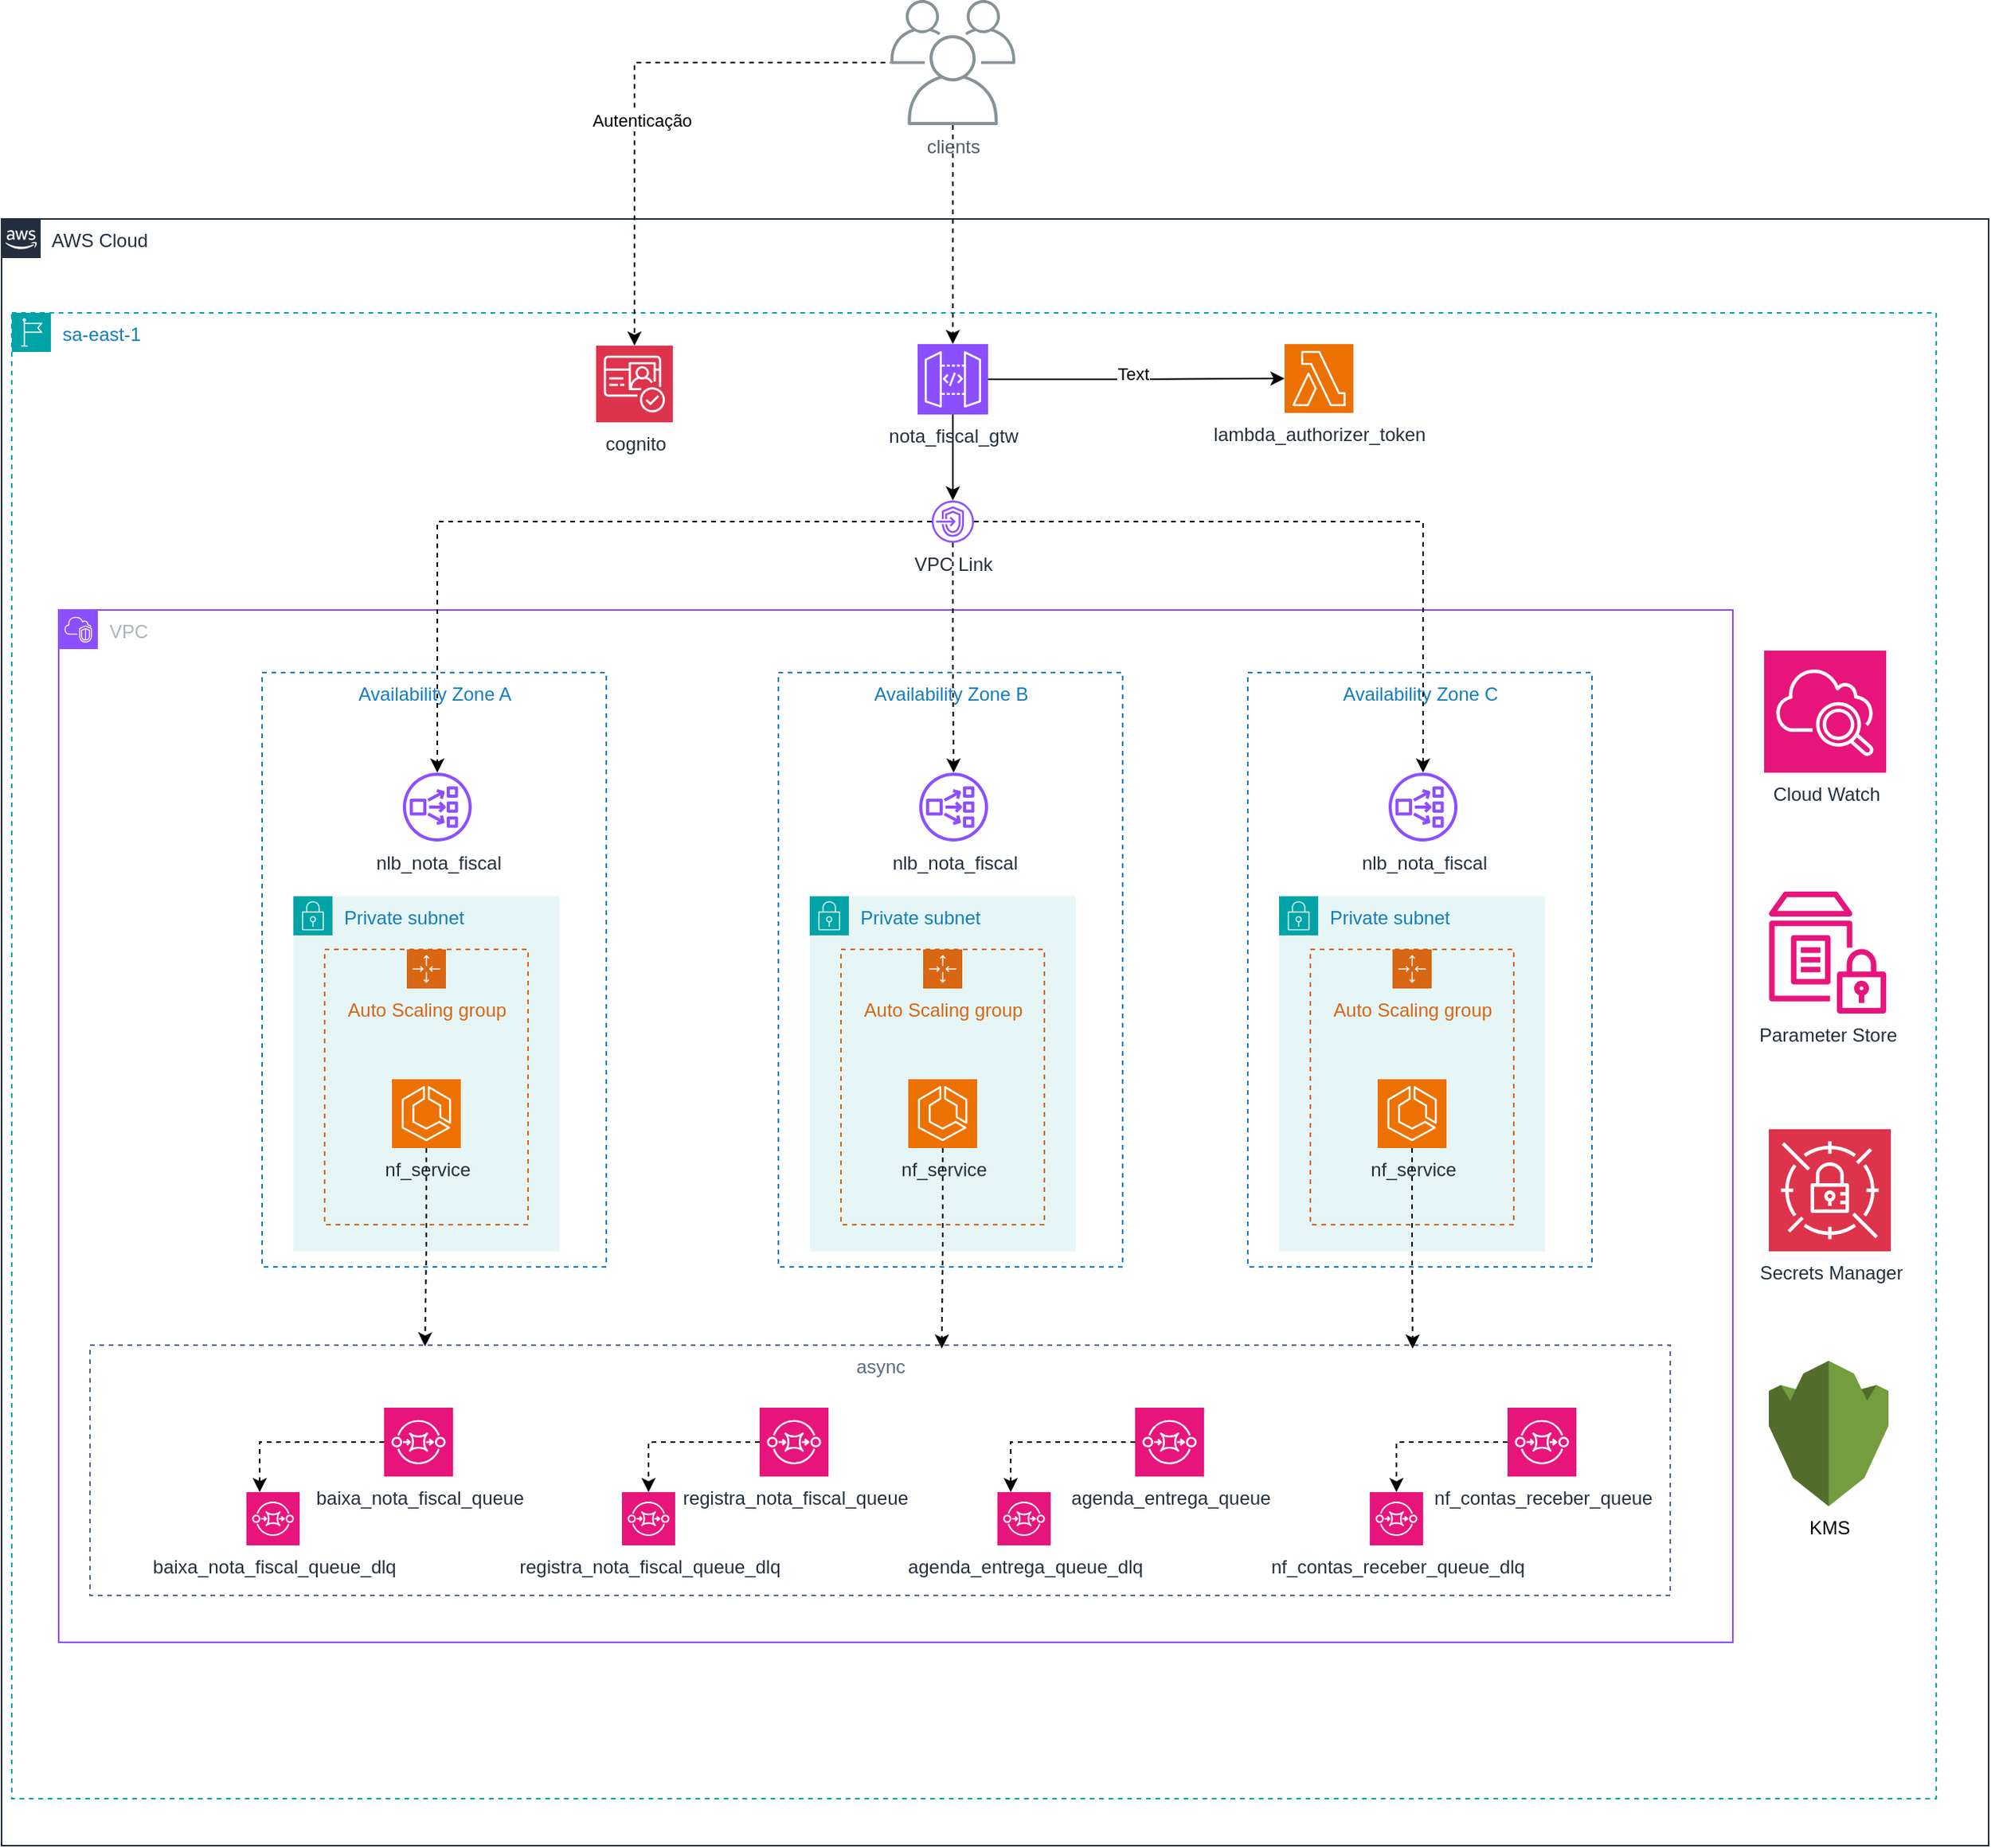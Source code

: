 <mxfile version="27.1.3">
  <diagram name="Página-1" id="UYBbEr-P3iVJ3-S_pUQv">
    <mxGraphModel dx="2736" dy="1847" grid="1" gridSize="10" guides="1" tooltips="1" connect="1" arrows="1" fold="1" page="1" pageScale="1" pageWidth="827" pageHeight="1169" math="0" shadow="0">
      <root>
        <mxCell id="0" />
        <mxCell id="1" parent="0" />
        <mxCell id="AHxhu-DeYFs74s3M6ghD-2" value="AWS Cloud" style="points=[[0,0],[0.25,0],[0.5,0],[0.75,0],[1,0],[1,0.25],[1,0.5],[1,0.75],[1,1],[0.75,1],[0.5,1],[0.25,1],[0,1],[0,0.75],[0,0.5],[0,0.25]];outlineConnect=0;gradientColor=none;html=1;whiteSpace=wrap;fontSize=12;fontStyle=0;container=1;pointerEvents=0;collapsible=0;recursiveResize=0;shape=mxgraph.aws4.group;grIcon=mxgraph.aws4.group_aws_cloud_alt;strokeColor=#232F3E;fillColor=none;verticalAlign=top;align=left;spacingLeft=30;fontColor=#232F3E;dashed=0;" parent="1" vertex="1">
          <mxGeometry x="-230" y="-70" width="1270" height="1040" as="geometry" />
        </mxCell>
        <mxCell id="4Bg8h884cxxMC-hYNa8s-2" value="sa-east-1" style="points=[[0,0],[0.25,0],[0.5,0],[0.75,0],[1,0],[1,0.25],[1,0.5],[1,0.75],[1,1],[0.75,1],[0.5,1],[0.25,1],[0,1],[0,0.75],[0,0.5],[0,0.25]];outlineConnect=0;gradientColor=none;html=1;whiteSpace=wrap;fontSize=12;fontStyle=0;container=1;pointerEvents=0;collapsible=0;recursiveResize=0;shape=mxgraph.aws4.group;grIcon=mxgraph.aws4.group_region;strokeColor=#00A4A6;fillColor=none;verticalAlign=top;align=left;spacingLeft=30;fontColor=#147EBA;dashed=1;" vertex="1" parent="AHxhu-DeYFs74s3M6ghD-2">
          <mxGeometry x="6.5" y="60" width="1230" height="950" as="geometry" />
        </mxCell>
        <mxCell id="4Bg8h884cxxMC-hYNa8s-3" value="VPC" style="points=[[0,0],[0.25,0],[0.5,0],[0.75,0],[1,0],[1,0.25],[1,0.5],[1,0.75],[1,1],[0.75,1],[0.5,1],[0.25,1],[0,1],[0,0.75],[0,0.5],[0,0.25]];outlineConnect=0;gradientColor=none;html=1;whiteSpace=wrap;fontSize=12;fontStyle=0;container=1;pointerEvents=0;collapsible=0;recursiveResize=0;shape=mxgraph.aws4.group;grIcon=mxgraph.aws4.group_vpc2;strokeColor=#8C4FFF;fillColor=none;verticalAlign=top;align=left;spacingLeft=30;fontColor=#AAB7B8;dashed=0;" vertex="1" parent="4Bg8h884cxxMC-hYNa8s-2">
          <mxGeometry x="30" y="190" width="1070" height="660" as="geometry" />
        </mxCell>
        <mxCell id="4Bg8h884cxxMC-hYNa8s-30" value="" style="group" vertex="1" connectable="0" parent="4Bg8h884cxxMC-hYNa8s-3">
          <mxGeometry x="130" y="40" width="220" height="380" as="geometry" />
        </mxCell>
        <mxCell id="4Bg8h884cxxMC-hYNa8s-7" value="Availability Zone A" style="fillColor=none;strokeColor=#147EBA;dashed=1;verticalAlign=top;fontStyle=0;fontColor=#147EBA;whiteSpace=wrap;html=1;" vertex="1" parent="4Bg8h884cxxMC-hYNa8s-30">
          <mxGeometry width="220" height="380" as="geometry" />
        </mxCell>
        <mxCell id="4Bg8h884cxxMC-hYNa8s-12" value="nlb_nota_fiscal" style="sketch=0;outlineConnect=0;fontColor=#232F3E;gradientColor=none;fillColor=#8C4FFF;strokeColor=none;dashed=0;verticalLabelPosition=bottom;verticalAlign=top;align=center;html=1;fontSize=12;fontStyle=0;aspect=fixed;pointerEvents=1;shape=mxgraph.aws4.network_load_balancer;" vertex="1" parent="4Bg8h884cxxMC-hYNa8s-30">
          <mxGeometry x="90" y="64" width="44" height="44" as="geometry" />
        </mxCell>
        <mxCell id="4Bg8h884cxxMC-hYNa8s-20" value="Private subnet" style="points=[[0,0],[0.25,0],[0.5,0],[0.75,0],[1,0],[1,0.25],[1,0.5],[1,0.75],[1,1],[0.75,1],[0.5,1],[0.25,1],[0,1],[0,0.75],[0,0.5],[0,0.25]];outlineConnect=0;gradientColor=none;html=1;whiteSpace=wrap;fontSize=12;fontStyle=0;container=1;pointerEvents=0;collapsible=0;recursiveResize=0;shape=mxgraph.aws4.group;grIcon=mxgraph.aws4.group_security_group;grStroke=0;strokeColor=#00A4A6;fillColor=#E6F6F7;verticalAlign=top;align=left;spacingLeft=30;fontColor=#147EBA;dashed=0;" vertex="1" parent="4Bg8h884cxxMC-hYNa8s-30">
          <mxGeometry x="20" y="143" width="170" height="227" as="geometry" />
        </mxCell>
        <mxCell id="4Bg8h884cxxMC-hYNa8s-26" value="Auto Scaling group" style="points=[[0,0],[0.25,0],[0.5,0],[0.75,0],[1,0],[1,0.25],[1,0.5],[1,0.75],[1,1],[0.75,1],[0.5,1],[0.25,1],[0,1],[0,0.75],[0,0.5],[0,0.25]];outlineConnect=0;gradientColor=none;html=1;whiteSpace=wrap;fontSize=12;fontStyle=0;container=1;pointerEvents=0;collapsible=0;recursiveResize=0;shape=mxgraph.aws4.groupCenter;grIcon=mxgraph.aws4.group_auto_scaling_group;grStroke=1;strokeColor=#D86613;fillColor=none;verticalAlign=top;align=center;fontColor=#D86613;dashed=1;spacingTop=25;" vertex="1" parent="4Bg8h884cxxMC-hYNa8s-20">
          <mxGeometry x="20" y="34" width="130" height="176" as="geometry" />
        </mxCell>
        <mxCell id="4Bg8h884cxxMC-hYNa8s-27" value="nf_service" style="sketch=0;points=[[0,0,0],[0.25,0,0],[0.5,0,0],[0.75,0,0],[1,0,0],[0,1,0],[0.25,1,0],[0.5,1,0],[0.75,1,0],[1,1,0],[0,0.25,0],[0,0.5,0],[0,0.75,0],[1,0.25,0],[1,0.5,0],[1,0.75,0]];outlineConnect=0;fontColor=#232F3E;fillColor=#ED7100;strokeColor=#ffffff;dashed=0;verticalLabelPosition=bottom;verticalAlign=top;align=center;html=1;fontSize=12;fontStyle=0;aspect=fixed;shape=mxgraph.aws4.resourceIcon;resIcon=mxgraph.aws4.ecs;" vertex="1" parent="4Bg8h884cxxMC-hYNa8s-30">
          <mxGeometry x="83" y="260" width="44" height="44" as="geometry" />
        </mxCell>
        <mxCell id="4Bg8h884cxxMC-hYNa8s-31" value="" style="group" vertex="1" connectable="0" parent="4Bg8h884cxxMC-hYNa8s-3">
          <mxGeometry x="460" y="40" width="220" height="380" as="geometry" />
        </mxCell>
        <mxCell id="4Bg8h884cxxMC-hYNa8s-32" value="Availability Zone B" style="fillColor=none;strokeColor=#147EBA;dashed=1;verticalAlign=top;fontStyle=0;fontColor=#147EBA;whiteSpace=wrap;html=1;" vertex="1" parent="4Bg8h884cxxMC-hYNa8s-31">
          <mxGeometry width="220" height="380" as="geometry" />
        </mxCell>
        <mxCell id="4Bg8h884cxxMC-hYNa8s-33" value="nlb_nota_fiscal" style="sketch=0;outlineConnect=0;fontColor=#232F3E;gradientColor=none;fillColor=#8C4FFF;strokeColor=none;dashed=0;verticalLabelPosition=bottom;verticalAlign=top;align=center;html=1;fontSize=12;fontStyle=0;aspect=fixed;pointerEvents=1;shape=mxgraph.aws4.network_load_balancer;" vertex="1" parent="4Bg8h884cxxMC-hYNa8s-31">
          <mxGeometry x="90" y="64" width="44" height="44" as="geometry" />
        </mxCell>
        <mxCell id="4Bg8h884cxxMC-hYNa8s-34" value="Private subnet" style="points=[[0,0],[0.25,0],[0.5,0],[0.75,0],[1,0],[1,0.25],[1,0.5],[1,0.75],[1,1],[0.75,1],[0.5,1],[0.25,1],[0,1],[0,0.75],[0,0.5],[0,0.25]];outlineConnect=0;gradientColor=none;html=1;whiteSpace=wrap;fontSize=12;fontStyle=0;container=1;pointerEvents=0;collapsible=0;recursiveResize=0;shape=mxgraph.aws4.group;grIcon=mxgraph.aws4.group_security_group;grStroke=0;strokeColor=#00A4A6;fillColor=#E6F6F7;verticalAlign=top;align=left;spacingLeft=30;fontColor=#147EBA;dashed=0;" vertex="1" parent="4Bg8h884cxxMC-hYNa8s-31">
          <mxGeometry x="20" y="143" width="170" height="227" as="geometry" />
        </mxCell>
        <mxCell id="4Bg8h884cxxMC-hYNa8s-35" value="Auto Scaling group" style="points=[[0,0],[0.25,0],[0.5,0],[0.75,0],[1,0],[1,0.25],[1,0.5],[1,0.75],[1,1],[0.75,1],[0.5,1],[0.25,1],[0,1],[0,0.75],[0,0.5],[0,0.25]];outlineConnect=0;gradientColor=none;html=1;whiteSpace=wrap;fontSize=12;fontStyle=0;container=1;pointerEvents=0;collapsible=0;recursiveResize=0;shape=mxgraph.aws4.groupCenter;grIcon=mxgraph.aws4.group_auto_scaling_group;grStroke=1;strokeColor=#D86613;fillColor=none;verticalAlign=top;align=center;fontColor=#D86613;dashed=1;spacingTop=25;" vertex="1" parent="4Bg8h884cxxMC-hYNa8s-34">
          <mxGeometry x="20" y="34" width="130" height="176" as="geometry" />
        </mxCell>
        <mxCell id="4Bg8h884cxxMC-hYNa8s-36" value="nf_service" style="sketch=0;points=[[0,0,0],[0.25,0,0],[0.5,0,0],[0.75,0,0],[1,0,0],[0,1,0],[0.25,1,0],[0.5,1,0],[0.75,1,0],[1,1,0],[0,0.25,0],[0,0.5,0],[0,0.75,0],[1,0.25,0],[1,0.5,0],[1,0.75,0]];outlineConnect=0;fontColor=#232F3E;fillColor=#ED7100;strokeColor=#ffffff;dashed=0;verticalLabelPosition=bottom;verticalAlign=top;align=center;html=1;fontSize=12;fontStyle=0;aspect=fixed;shape=mxgraph.aws4.resourceIcon;resIcon=mxgraph.aws4.ecs;" vertex="1" parent="4Bg8h884cxxMC-hYNa8s-31">
          <mxGeometry x="83" y="260" width="44" height="44" as="geometry" />
        </mxCell>
        <mxCell id="4Bg8h884cxxMC-hYNa8s-54" value="" style="group" vertex="1" connectable="0" parent="4Bg8h884cxxMC-hYNa8s-3">
          <mxGeometry x="760" y="40" width="220" height="380" as="geometry" />
        </mxCell>
        <mxCell id="4Bg8h884cxxMC-hYNa8s-55" value="Availability Zone C" style="fillColor=none;strokeColor=#147EBA;dashed=1;verticalAlign=top;fontStyle=0;fontColor=#147EBA;whiteSpace=wrap;html=1;" vertex="1" parent="4Bg8h884cxxMC-hYNa8s-54">
          <mxGeometry width="220" height="380" as="geometry" />
        </mxCell>
        <mxCell id="4Bg8h884cxxMC-hYNa8s-56" value="nlb_nota_fiscal" style="sketch=0;outlineConnect=0;fontColor=#232F3E;gradientColor=none;fillColor=#8C4FFF;strokeColor=none;dashed=0;verticalLabelPosition=bottom;verticalAlign=top;align=center;html=1;fontSize=12;fontStyle=0;aspect=fixed;pointerEvents=1;shape=mxgraph.aws4.network_load_balancer;" vertex="1" parent="4Bg8h884cxxMC-hYNa8s-54">
          <mxGeometry x="90" y="64" width="44" height="44" as="geometry" />
        </mxCell>
        <mxCell id="4Bg8h884cxxMC-hYNa8s-57" value="Private subnet" style="points=[[0,0],[0.25,0],[0.5,0],[0.75,0],[1,0],[1,0.25],[1,0.5],[1,0.75],[1,1],[0.75,1],[0.5,1],[0.25,1],[0,1],[0,0.75],[0,0.5],[0,0.25]];outlineConnect=0;gradientColor=none;html=1;whiteSpace=wrap;fontSize=12;fontStyle=0;container=1;pointerEvents=0;collapsible=0;recursiveResize=0;shape=mxgraph.aws4.group;grIcon=mxgraph.aws4.group_security_group;grStroke=0;strokeColor=#00A4A6;fillColor=#E6F6F7;verticalAlign=top;align=left;spacingLeft=30;fontColor=#147EBA;dashed=0;" vertex="1" parent="4Bg8h884cxxMC-hYNa8s-54">
          <mxGeometry x="20" y="143" width="170" height="227" as="geometry" />
        </mxCell>
        <mxCell id="4Bg8h884cxxMC-hYNa8s-58" value="Auto Scaling group" style="points=[[0,0],[0.25,0],[0.5,0],[0.75,0],[1,0],[1,0.25],[1,0.5],[1,0.75],[1,1],[0.75,1],[0.5,1],[0.25,1],[0,1],[0,0.75],[0,0.5],[0,0.25]];outlineConnect=0;gradientColor=none;html=1;whiteSpace=wrap;fontSize=12;fontStyle=0;container=1;pointerEvents=0;collapsible=0;recursiveResize=0;shape=mxgraph.aws4.groupCenter;grIcon=mxgraph.aws4.group_auto_scaling_group;grStroke=1;strokeColor=#D86613;fillColor=none;verticalAlign=top;align=center;fontColor=#D86613;dashed=1;spacingTop=25;" vertex="1" parent="4Bg8h884cxxMC-hYNa8s-57">
          <mxGeometry x="20" y="34" width="130" height="176" as="geometry" />
        </mxCell>
        <mxCell id="4Bg8h884cxxMC-hYNa8s-59" value="nf_service" style="sketch=0;points=[[0,0,0],[0.25,0,0],[0.5,0,0],[0.75,0,0],[1,0,0],[0,1,0],[0.25,1,0],[0.5,1,0],[0.75,1,0],[1,1,0],[0,0.25,0],[0,0.5,0],[0,0.75,0],[1,0.25,0],[1,0.5,0],[1,0.75,0]];outlineConnect=0;fontColor=#232F3E;fillColor=#ED7100;strokeColor=#ffffff;dashed=0;verticalLabelPosition=bottom;verticalAlign=top;align=center;html=1;fontSize=12;fontStyle=0;aspect=fixed;shape=mxgraph.aws4.resourceIcon;resIcon=mxgraph.aws4.ecs;" vertex="1" parent="4Bg8h884cxxMC-hYNa8s-54">
          <mxGeometry x="83" y="260" width="44" height="44" as="geometry" />
        </mxCell>
        <mxCell id="4Bg8h884cxxMC-hYNa8s-70" value="baixa_nota_fiscal_queue" style="sketch=0;points=[[0,0,0],[0.25,0,0],[0.5,0,0],[0.75,0,0],[1,0,0],[0,1,0],[0.25,1,0],[0.5,1,0],[0.75,1,0],[1,1,0],[0,0.25,0],[0,0.5,0],[0,0.75,0],[1,0.25,0],[1,0.5,0],[1,0.75,0]];outlineConnect=0;fontColor=#232F3E;fillColor=#E7157B;strokeColor=#ffffff;dashed=0;verticalLabelPosition=bottom;verticalAlign=top;align=center;html=1;fontSize=12;fontStyle=0;aspect=fixed;shape=mxgraph.aws4.resourceIcon;resIcon=mxgraph.aws4.sqs;" vertex="1" parent="4Bg8h884cxxMC-hYNa8s-3">
          <mxGeometry x="208" y="510" width="44" height="44" as="geometry" />
        </mxCell>
        <mxCell id="4Bg8h884cxxMC-hYNa8s-71" value="baixa_nota_fiscal_queue_dlq" style="sketch=0;points=[[0,0,0],[0.25,0,0],[0.5,0,0],[0.75,0,0],[1,0,0],[0,1,0],[0.25,1,0],[0.5,1,0],[0.75,1,0],[1,1,0],[0,0.25,0],[0,0.5,0],[0,0.75,0],[1,0.25,0],[1,0.5,0],[1,0.75,0]];outlineConnect=0;fontColor=#232F3E;fillColor=#E7157B;strokeColor=#ffffff;dashed=0;verticalLabelPosition=bottom;verticalAlign=top;align=center;html=1;fontSize=12;fontStyle=0;aspect=fixed;shape=mxgraph.aws4.resourceIcon;resIcon=mxgraph.aws4.sqs;" vertex="1" parent="4Bg8h884cxxMC-hYNa8s-3">
          <mxGeometry x="120" y="564" width="34" height="34" as="geometry" />
        </mxCell>
        <mxCell id="4Bg8h884cxxMC-hYNa8s-73" style="edgeStyle=orthogonalEdgeStyle;rounded=0;orthogonalLoop=1;jettySize=auto;html=1;entryX=0.25;entryY=0;entryDx=0;entryDy=0;entryPerimeter=0;dashed=1;" edge="1" parent="4Bg8h884cxxMC-hYNa8s-3" source="4Bg8h884cxxMC-hYNa8s-70" target="4Bg8h884cxxMC-hYNa8s-71">
          <mxGeometry relative="1" as="geometry" />
        </mxCell>
        <mxCell id="4Bg8h884cxxMC-hYNa8s-83" style="edgeStyle=orthogonalEdgeStyle;rounded=0;orthogonalLoop=1;jettySize=auto;html=1;dashed=1;" edge="1" parent="4Bg8h884cxxMC-hYNa8s-3" source="4Bg8h884cxxMC-hYNa8s-76" target="4Bg8h884cxxMC-hYNa8s-77">
          <mxGeometry relative="1" as="geometry" />
        </mxCell>
        <mxCell id="4Bg8h884cxxMC-hYNa8s-76" value="registra_nota_fiscal_queue" style="sketch=0;points=[[0,0,0],[0.25,0,0],[0.5,0,0],[0.75,0,0],[1,0,0],[0,1,0],[0.25,1,0],[0.5,1,0],[0.75,1,0],[1,1,0],[0,0.25,0],[0,0.5,0],[0,0.75,0],[1,0.25,0],[1,0.5,0],[1,0.75,0]];outlineConnect=0;fontColor=#232F3E;fillColor=#E7157B;strokeColor=#ffffff;dashed=0;verticalLabelPosition=bottom;verticalAlign=top;align=center;html=1;fontSize=12;fontStyle=0;aspect=fixed;shape=mxgraph.aws4.resourceIcon;resIcon=mxgraph.aws4.sqs;" vertex="1" parent="4Bg8h884cxxMC-hYNa8s-3">
          <mxGeometry x="448" y="510" width="44" height="44" as="geometry" />
        </mxCell>
        <mxCell id="4Bg8h884cxxMC-hYNa8s-77" value="registra_nota_fiscal_queue_dlq" style="sketch=0;points=[[0,0,0],[0.25,0,0],[0.5,0,0],[0.75,0,0],[1,0,0],[0,1,0],[0.25,1,0],[0.5,1,0],[0.75,1,0],[1,1,0],[0,0.25,0],[0,0.5,0],[0,0.75,0],[1,0.25,0],[1,0.5,0],[1,0.75,0]];outlineConnect=0;fontColor=#232F3E;fillColor=#E7157B;strokeColor=#ffffff;dashed=0;verticalLabelPosition=bottom;verticalAlign=top;align=center;html=1;fontSize=12;fontStyle=0;aspect=fixed;shape=mxgraph.aws4.resourceIcon;resIcon=mxgraph.aws4.sqs;" vertex="1" parent="4Bg8h884cxxMC-hYNa8s-3">
          <mxGeometry x="360" y="564" width="34" height="34" as="geometry" />
        </mxCell>
        <mxCell id="4Bg8h884cxxMC-hYNa8s-78" value="agenda_entrega_queue" style="sketch=0;points=[[0,0,0],[0.25,0,0],[0.5,0,0],[0.75,0,0],[1,0,0],[0,1,0],[0.25,1,0],[0.5,1,0],[0.75,1,0],[1,1,0],[0,0.25,0],[0,0.5,0],[0,0.75,0],[1,0.25,0],[1,0.5,0],[1,0.75,0]];outlineConnect=0;fontColor=#232F3E;fillColor=#E7157B;strokeColor=#ffffff;dashed=0;verticalLabelPosition=bottom;verticalAlign=top;align=center;html=1;fontSize=12;fontStyle=0;aspect=fixed;shape=mxgraph.aws4.resourceIcon;resIcon=mxgraph.aws4.sqs;" vertex="1" parent="4Bg8h884cxxMC-hYNa8s-3">
          <mxGeometry x="688" y="510" width="44" height="44" as="geometry" />
        </mxCell>
        <mxCell id="4Bg8h884cxxMC-hYNa8s-79" value="agenda_entrega_queue_dlq" style="sketch=0;points=[[0,0,0],[0.25,0,0],[0.5,0,0],[0.75,0,0],[1,0,0],[0,1,0],[0.25,1,0],[0.5,1,0],[0.75,1,0],[1,1,0],[0,0.25,0],[0,0.5,0],[0,0.75,0],[1,0.25,0],[1,0.5,0],[1,0.75,0]];outlineConnect=0;fontColor=#232F3E;fillColor=#E7157B;strokeColor=#ffffff;dashed=0;verticalLabelPosition=bottom;verticalAlign=top;align=center;html=1;fontSize=12;fontStyle=0;aspect=fixed;shape=mxgraph.aws4.resourceIcon;resIcon=mxgraph.aws4.sqs;" vertex="1" parent="4Bg8h884cxxMC-hYNa8s-3">
          <mxGeometry x="600" y="564" width="34" height="34" as="geometry" />
        </mxCell>
        <mxCell id="4Bg8h884cxxMC-hYNa8s-80" value="nf_contas_receber_queue" style="sketch=0;points=[[0,0,0],[0.25,0,0],[0.5,0,0],[0.75,0,0],[1,0,0],[0,1,0],[0.25,1,0],[0.5,1,0],[0.75,1,0],[1,1,0],[0,0.25,0],[0,0.5,0],[0,0.75,0],[1,0.25,0],[1,0.5,0],[1,0.75,0]];outlineConnect=0;fontColor=#232F3E;fillColor=#E7157B;strokeColor=#ffffff;dashed=0;verticalLabelPosition=bottom;verticalAlign=top;align=center;html=1;fontSize=12;fontStyle=0;aspect=fixed;shape=mxgraph.aws4.resourceIcon;resIcon=mxgraph.aws4.sqs;" vertex="1" parent="4Bg8h884cxxMC-hYNa8s-3">
          <mxGeometry x="926" y="510" width="44" height="44" as="geometry" />
        </mxCell>
        <mxCell id="4Bg8h884cxxMC-hYNa8s-81" value="nf_contas_receber_queue_dlq" style="sketch=0;points=[[0,0,0],[0.25,0,0],[0.5,0,0],[0.75,0,0],[1,0,0],[0,1,0],[0.25,1,0],[0.5,1,0],[0.75,1,0],[1,1,0],[0,0.25,0],[0,0.5,0],[0,0.75,0],[1,0.25,0],[1,0.5,0],[1,0.75,0]];outlineConnect=0;fontColor=#232F3E;fillColor=#E7157B;strokeColor=#ffffff;dashed=0;verticalLabelPosition=bottom;verticalAlign=top;align=center;html=1;fontSize=12;fontStyle=0;aspect=fixed;shape=mxgraph.aws4.resourceIcon;resIcon=mxgraph.aws4.sqs;" vertex="1" parent="4Bg8h884cxxMC-hYNa8s-3">
          <mxGeometry x="838" y="564" width="34" height="34" as="geometry" />
        </mxCell>
        <mxCell id="4Bg8h884cxxMC-hYNa8s-84" style="edgeStyle=orthogonalEdgeStyle;rounded=0;orthogonalLoop=1;jettySize=auto;html=1;entryX=0.25;entryY=0;entryDx=0;entryDy=0;entryPerimeter=0;dashed=1;" edge="1" parent="4Bg8h884cxxMC-hYNa8s-3" source="4Bg8h884cxxMC-hYNa8s-78" target="4Bg8h884cxxMC-hYNa8s-79">
          <mxGeometry relative="1" as="geometry" />
        </mxCell>
        <mxCell id="4Bg8h884cxxMC-hYNa8s-85" style="edgeStyle=orthogonalEdgeStyle;rounded=0;orthogonalLoop=1;jettySize=auto;html=1;entryX=0.5;entryY=0;entryDx=0;entryDy=0;entryPerimeter=0;dashed=1;" edge="1" parent="4Bg8h884cxxMC-hYNa8s-3" source="4Bg8h884cxxMC-hYNa8s-80" target="4Bg8h884cxxMC-hYNa8s-81">
          <mxGeometry relative="1" as="geometry" />
        </mxCell>
        <mxCell id="4Bg8h884cxxMC-hYNa8s-89" value="async" style="fillColor=none;strokeColor=#5A6C86;dashed=1;verticalAlign=top;fontStyle=0;fontColor=#5A6C86;whiteSpace=wrap;html=1;" vertex="1" parent="4Bg8h884cxxMC-hYNa8s-3">
          <mxGeometry x="20" y="470" width="1010" height="160" as="geometry" />
        </mxCell>
        <mxCell id="4Bg8h884cxxMC-hYNa8s-91" style="edgeStyle=orthogonalEdgeStyle;rounded=0;orthogonalLoop=1;jettySize=auto;html=1;entryX=0.539;entryY=0.014;entryDx=0;entryDy=0;entryPerimeter=0;dashed=1;" edge="1" parent="4Bg8h884cxxMC-hYNa8s-3" source="4Bg8h884cxxMC-hYNa8s-36" target="4Bg8h884cxxMC-hYNa8s-89">
          <mxGeometry relative="1" as="geometry" />
        </mxCell>
        <mxCell id="4Bg8h884cxxMC-hYNa8s-92" style="edgeStyle=orthogonalEdgeStyle;rounded=0;orthogonalLoop=1;jettySize=auto;html=1;entryX=0.212;entryY=0.005;entryDx=0;entryDy=0;entryPerimeter=0;dashed=1;" edge="1" parent="4Bg8h884cxxMC-hYNa8s-3" source="4Bg8h884cxxMC-hYNa8s-27" target="4Bg8h884cxxMC-hYNa8s-89">
          <mxGeometry relative="1" as="geometry" />
        </mxCell>
        <mxCell id="4Bg8h884cxxMC-hYNa8s-94" style="edgeStyle=orthogonalEdgeStyle;rounded=0;orthogonalLoop=1;jettySize=auto;html=1;entryX=0.837;entryY=0.014;entryDx=0;entryDy=0;entryPerimeter=0;dashed=1;" edge="1" parent="4Bg8h884cxxMC-hYNa8s-3" source="4Bg8h884cxxMC-hYNa8s-59" target="4Bg8h884cxxMC-hYNa8s-89">
          <mxGeometry relative="1" as="geometry" />
        </mxCell>
        <mxCell id="4Bg8h884cxxMC-hYNa8s-63" style="edgeStyle=orthogonalEdgeStyle;rounded=0;orthogonalLoop=1;jettySize=auto;html=1;" edge="1" parent="4Bg8h884cxxMC-hYNa8s-2" source="4Bg8h884cxxMC-hYNa8s-5" target="4Bg8h884cxxMC-hYNa8s-62">
          <mxGeometry relative="1" as="geometry" />
        </mxCell>
        <mxCell id="4Bg8h884cxxMC-hYNa8s-99" style="edgeStyle=orthogonalEdgeStyle;rounded=0;orthogonalLoop=1;jettySize=auto;html=1;" edge="1" parent="4Bg8h884cxxMC-hYNa8s-2" source="4Bg8h884cxxMC-hYNa8s-5" target="4Bg8h884cxxMC-hYNa8s-98">
          <mxGeometry relative="1" as="geometry" />
        </mxCell>
        <mxCell id="4Bg8h884cxxMC-hYNa8s-103" value="Text" style="edgeLabel;html=1;align=center;verticalAlign=middle;resizable=0;points=[];" vertex="1" connectable="0" parent="4Bg8h884cxxMC-hYNa8s-99">
          <mxGeometry x="-0.041" y="4" relative="1" as="geometry">
            <mxPoint x="1" as="offset" />
          </mxGeometry>
        </mxCell>
        <mxCell id="4Bg8h884cxxMC-hYNa8s-5" value="nota_fiscal_gtw" style="sketch=0;points=[[0,0,0],[0.25,0,0],[0.5,0,0],[0.75,0,0],[1,0,0],[0,1,0],[0.25,1,0],[0.5,1,0],[0.75,1,0],[1,1,0],[0,0.25,0],[0,0.5,0],[0,0.75,0],[1,0.25,0],[1,0.5,0],[1,0.75,0]];outlineConnect=0;fontColor=#232F3E;fillColor=#8C4FFF;strokeColor=#ffffff;dashed=0;verticalLabelPosition=bottom;verticalAlign=top;align=center;html=1;fontSize=12;fontStyle=0;aspect=fixed;shape=mxgraph.aws4.resourceIcon;resIcon=mxgraph.aws4.api_gateway;" vertex="1" parent="4Bg8h884cxxMC-hYNa8s-2">
          <mxGeometry x="579" y="20" width="45" height="45" as="geometry" />
        </mxCell>
        <mxCell id="4Bg8h884cxxMC-hYNa8s-64" style="edgeStyle=orthogonalEdgeStyle;rounded=0;orthogonalLoop=1;jettySize=auto;html=1;dashed=1;" edge="1" parent="4Bg8h884cxxMC-hYNa8s-2" source="4Bg8h884cxxMC-hYNa8s-62" target="4Bg8h884cxxMC-hYNa8s-12">
          <mxGeometry relative="1" as="geometry" />
        </mxCell>
        <mxCell id="4Bg8h884cxxMC-hYNa8s-65" style="edgeStyle=orthogonalEdgeStyle;rounded=0;orthogonalLoop=1;jettySize=auto;html=1;dashed=1;" edge="1" parent="4Bg8h884cxxMC-hYNa8s-2" source="4Bg8h884cxxMC-hYNa8s-62" target="4Bg8h884cxxMC-hYNa8s-33">
          <mxGeometry relative="1" as="geometry" />
        </mxCell>
        <mxCell id="4Bg8h884cxxMC-hYNa8s-66" style="edgeStyle=orthogonalEdgeStyle;rounded=0;orthogonalLoop=1;jettySize=auto;html=1;dashed=1;" edge="1" parent="4Bg8h884cxxMC-hYNa8s-2" source="4Bg8h884cxxMC-hYNa8s-62" target="4Bg8h884cxxMC-hYNa8s-56">
          <mxGeometry relative="1" as="geometry" />
        </mxCell>
        <mxCell id="4Bg8h884cxxMC-hYNa8s-62" value="VPC Link" style="sketch=0;outlineConnect=0;fontColor=#232F3E;gradientColor=none;fillColor=#8C4FFF;strokeColor=none;dashed=0;verticalLabelPosition=bottom;verticalAlign=top;align=center;html=1;fontSize=12;fontStyle=0;aspect=fixed;pointerEvents=1;shape=mxgraph.aws4.endpoints;" vertex="1" parent="4Bg8h884cxxMC-hYNa8s-2">
          <mxGeometry x="588" y="120" width="27" height="27" as="geometry" />
        </mxCell>
        <mxCell id="4Bg8h884cxxMC-hYNa8s-67" value="Cloud Watch" style="sketch=0;points=[[0,0,0],[0.25,0,0],[0.5,0,0],[0.75,0,0],[1,0,0],[0,1,0],[0.25,1,0],[0.5,1,0],[0.75,1,0],[1,1,0],[0,0.25,0],[0,0.5,0],[0,0.75,0],[1,0.25,0],[1,0.5,0],[1,0.75,0]];points=[[0,0,0],[0.25,0,0],[0.5,0,0],[0.75,0,0],[1,0,0],[0,1,0],[0.25,1,0],[0.5,1,0],[0.75,1,0],[1,1,0],[0,0.25,0],[0,0.5,0],[0,0.75,0],[1,0.25,0],[1,0.5,0],[1,0.75,0]];outlineConnect=0;fontColor=#232F3E;fillColor=#E7157B;strokeColor=#ffffff;dashed=0;verticalLabelPosition=bottom;verticalAlign=top;align=center;html=1;fontSize=12;fontStyle=0;aspect=fixed;shape=mxgraph.aws4.resourceIcon;resIcon=mxgraph.aws4.cloudwatch_2;" vertex="1" parent="4Bg8h884cxxMC-hYNa8s-2">
          <mxGeometry x="1120" y="216" width="78" height="78" as="geometry" />
        </mxCell>
        <mxCell id="4Bg8h884cxxMC-hYNa8s-68" value="Parameter Store" style="sketch=0;outlineConnect=0;fontColor=#232F3E;gradientColor=none;fillColor=#E7157B;strokeColor=none;dashed=0;verticalLabelPosition=bottom;verticalAlign=top;align=center;html=1;fontSize=12;fontStyle=0;aspect=fixed;pointerEvents=1;shape=mxgraph.aws4.parameter_store;" vertex="1" parent="4Bg8h884cxxMC-hYNa8s-2">
          <mxGeometry x="1123" y="370" width="75" height="78" as="geometry" />
        </mxCell>
        <mxCell id="4Bg8h884cxxMC-hYNa8s-69" value="Secrets Manager" style="sketch=0;points=[[0,0,0],[0.25,0,0],[0.5,0,0],[0.75,0,0],[1,0,0],[0,1,0],[0.25,1,0],[0.5,1,0],[0.75,1,0],[1,1,0],[0,0.25,0],[0,0.5,0],[0,0.75,0],[1,0.25,0],[1,0.5,0],[1,0.75,0]];outlineConnect=0;fontColor=#232F3E;fillColor=#DD344C;strokeColor=#ffffff;dashed=0;verticalLabelPosition=bottom;verticalAlign=top;align=center;html=1;fontSize=12;fontStyle=0;aspect=fixed;shape=mxgraph.aws4.resourceIcon;resIcon=mxgraph.aws4.secrets_manager;" vertex="1" parent="4Bg8h884cxxMC-hYNa8s-2">
          <mxGeometry x="1123" y="522" width="78" height="78" as="geometry" />
        </mxCell>
        <mxCell id="4Bg8h884cxxMC-hYNa8s-97" value="KMS" style="outlineConnect=0;dashed=0;verticalLabelPosition=bottom;verticalAlign=top;align=center;html=1;shape=mxgraph.aws3.kms;fillColor=#759C3E;gradientColor=none;" vertex="1" parent="4Bg8h884cxxMC-hYNa8s-2">
          <mxGeometry x="1123" y="670" width="76.5" height="93" as="geometry" />
        </mxCell>
        <mxCell id="4Bg8h884cxxMC-hYNa8s-98" value="lambda_authorizer_token" style="sketch=0;points=[[0,0,0],[0.25,0,0],[0.5,0,0],[0.75,0,0],[1,0,0],[0,1,0],[0.25,1,0],[0.5,1,0],[0.75,1,0],[1,1,0],[0,0.25,0],[0,0.5,0],[0,0.75,0],[1,0.25,0],[1,0.5,0],[1,0.75,0]];outlineConnect=0;fontColor=#232F3E;fillColor=#ED7100;strokeColor=#ffffff;dashed=0;verticalLabelPosition=bottom;verticalAlign=top;align=center;html=1;fontSize=12;fontStyle=0;aspect=fixed;shape=mxgraph.aws4.resourceIcon;resIcon=mxgraph.aws4.lambda;" vertex="1" parent="4Bg8h884cxxMC-hYNa8s-2">
          <mxGeometry x="813.5" y="20" width="44" height="44" as="geometry" />
        </mxCell>
        <mxCell id="4Bg8h884cxxMC-hYNa8s-100" value="cognito" style="sketch=0;points=[[0,0,0],[0.25,0,0],[0.5,0,0],[0.75,0,0],[1,0,0],[0,1,0],[0.25,1,0],[0.5,1,0],[0.75,1,0],[1,1,0],[0,0.25,0],[0,0.5,0],[0,0.75,0],[1,0.25,0],[1,0.5,0],[1,0.75,0]];outlineConnect=0;fontColor=#232F3E;fillColor=#DD344C;strokeColor=#ffffff;dashed=0;verticalLabelPosition=bottom;verticalAlign=top;align=center;html=1;fontSize=12;fontStyle=0;aspect=fixed;shape=mxgraph.aws4.resourceIcon;resIcon=mxgraph.aws4.cognito;" vertex="1" parent="4Bg8h884cxxMC-hYNa8s-2">
          <mxGeometry x="373.5" y="21" width="49" height="49" as="geometry" />
        </mxCell>
        <mxCell id="4Bg8h884cxxMC-hYNa8s-15" style="edgeStyle=orthogonalEdgeStyle;rounded=0;orthogonalLoop=1;jettySize=auto;html=1;dashed=1;" edge="1" parent="1" source="4Bg8h884cxxMC-hYNa8s-4" target="4Bg8h884cxxMC-hYNa8s-5">
          <mxGeometry relative="1" as="geometry" />
        </mxCell>
        <mxCell id="4Bg8h884cxxMC-hYNa8s-101" style="edgeStyle=orthogonalEdgeStyle;rounded=0;orthogonalLoop=1;jettySize=auto;html=1;dashed=1;flowAnimation=1;" edge="1" parent="1" source="4Bg8h884cxxMC-hYNa8s-4" target="4Bg8h884cxxMC-hYNa8s-100">
          <mxGeometry relative="1" as="geometry" />
        </mxCell>
        <mxCell id="4Bg8h884cxxMC-hYNa8s-102" value="Autenticação" style="edgeLabel;html=1;align=center;verticalAlign=middle;resizable=0;points=[];" vertex="1" connectable="0" parent="4Bg8h884cxxMC-hYNa8s-101">
          <mxGeometry x="0.164" y="4" relative="1" as="geometry">
            <mxPoint as="offset" />
          </mxGeometry>
        </mxCell>
        <mxCell id="4Bg8h884cxxMC-hYNa8s-4" value="clients" style="sketch=0;outlineConnect=0;gradientColor=none;fontColor=#545B64;strokeColor=none;fillColor=#879196;dashed=0;verticalLabelPosition=bottom;verticalAlign=top;align=center;html=1;fontSize=12;fontStyle=0;aspect=fixed;shape=mxgraph.aws4.illustration_users;pointerEvents=1" vertex="1" parent="1">
          <mxGeometry x="338" y="-210" width="80" height="80" as="geometry" />
        </mxCell>
      </root>
    </mxGraphModel>
  </diagram>
</mxfile>
